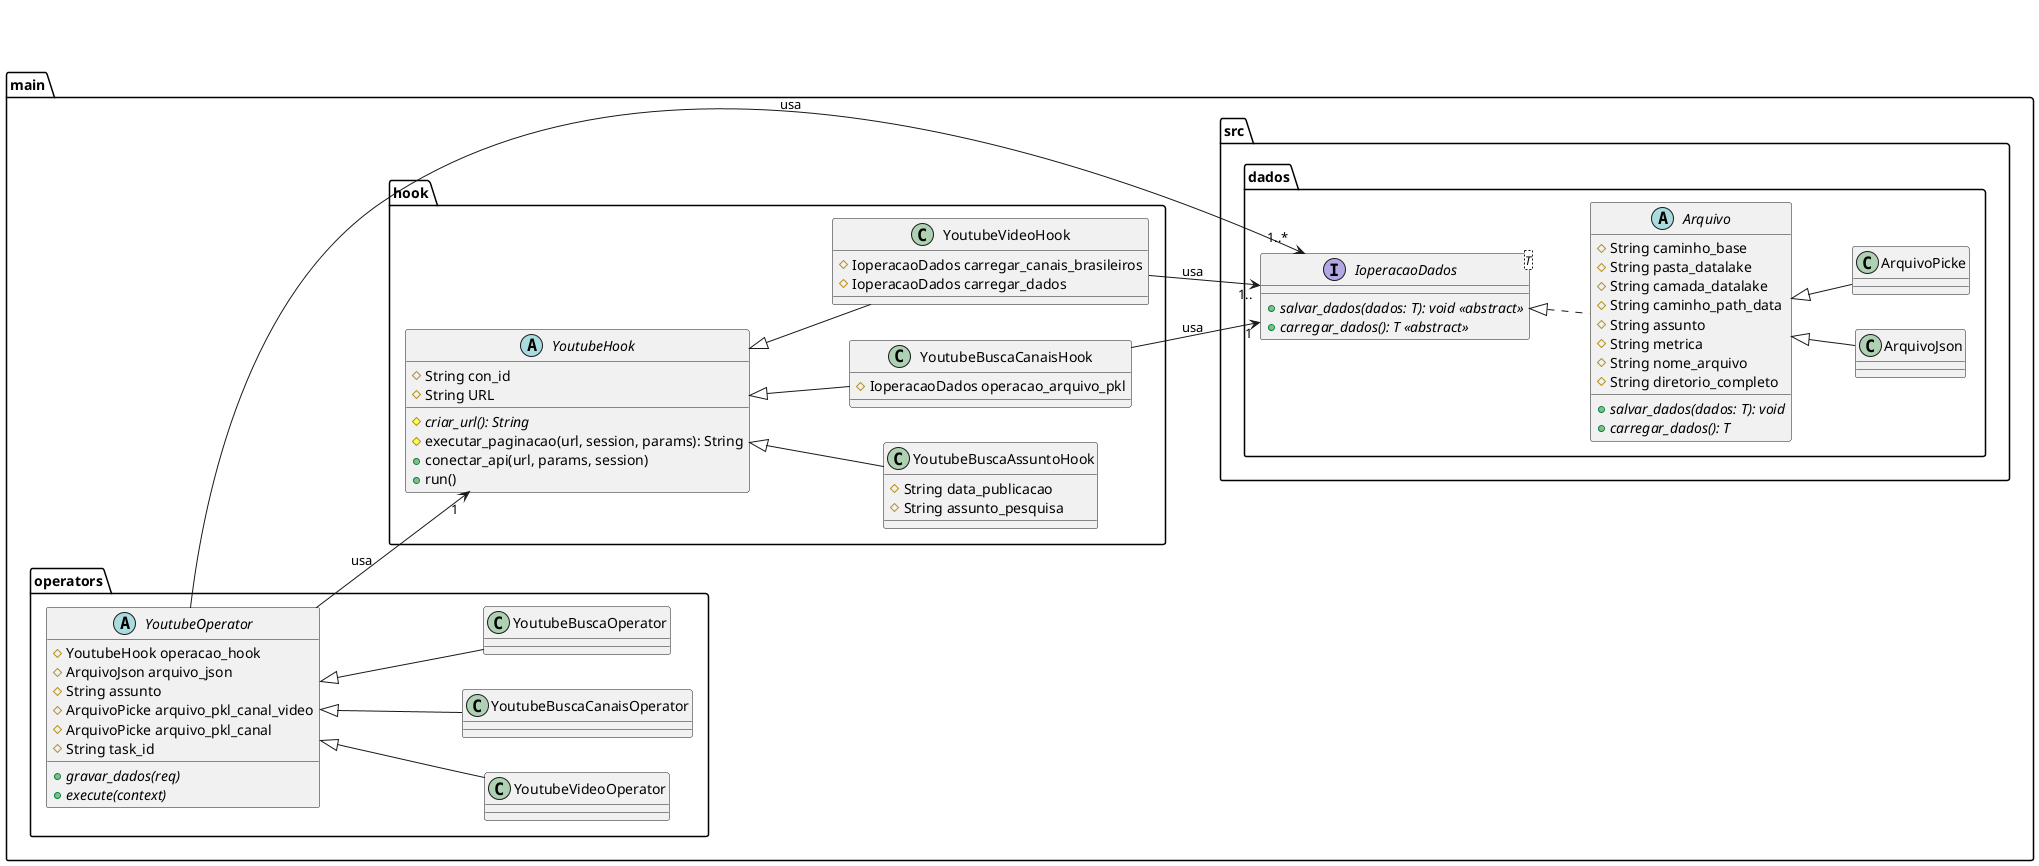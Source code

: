 @startuml
left to right direction
package main {

    package hook {

        abstract class YoutubeHook {
            # String con_id
            # String URL 
            
            # {abstract} criar_url(): String
            # executar_paginacao(url, session, params): String
            + conectar_api(url, params, session)
            + run()
        }

        class YoutubeBuscaAssuntoHook extends YoutubeHook {
            # String data_publicacao
            # String assunto_pesquisa
        }

        class YoutubeBuscaCanaisHook extends YoutubeHook {
            # IoperacaoDados operacao_arquivo_pkl 
        }

        class YoutubeVideoHook extends YoutubeHook {
            # IoperacaoDados carregar_canais_brasileiros
            # IoperacaoDados carregar_dados
        }

    }

    package operators {
        abstract class YoutubeOperator {
            # YoutubeHook operacao_hook
            # ArquivoJson arquivo_json
            # String assunto
            # ArquivoPicke arquivo_pkl_canal_video 
            # ArquivoPicke arquivo_pkl_canal
            # String task_id

            + {abstract} gravar_dados(req)
            + {abstract} execute(context)
        }

        class YoutubeVideoOperator extends YoutubeOperator {

        }
        class YoutubeBuscaCanaisOperator extends YoutubeOperator {

        }

        class YoutubeBuscaOperator extends YoutubeOperator {
            
        }
    }

    package src {
        package dados{
            interface IoperacaoDados<T> {
                + {abstract} salvar_dados(dados: T): void <<abstract>>
                + {abstract} carregar_dados(): T <<abstract>>
            }

            abstract class Arquivo implements IoperacaoDados {
                # String caminho_base
                # String pasta_datalake
                # String camada_datalake
                # String caminho_path_data
                # String assunto
                # String metrica
                # String nome_arquivo
                # String diretorio_completo

                + {abstract} salvar_dados(dados: T): void
                + {abstract} carregar_dados(): T
            }

            class ArquivoJson extends Arquivo {

            }

            class ArquivoPicke extends Arquivo {

            }
        }

 
        YoutubeBuscaCanaisHook --> "1" IoperacaoDados : usa
        YoutubeVideoHook  --> "1.." IoperacaoDados : usa

        YoutubeOperator  --> "1" YoutubeHook: usa

        YoutubeOperator --> "1..*"  IoperacaoDados : usa
    }
}
@enduml
